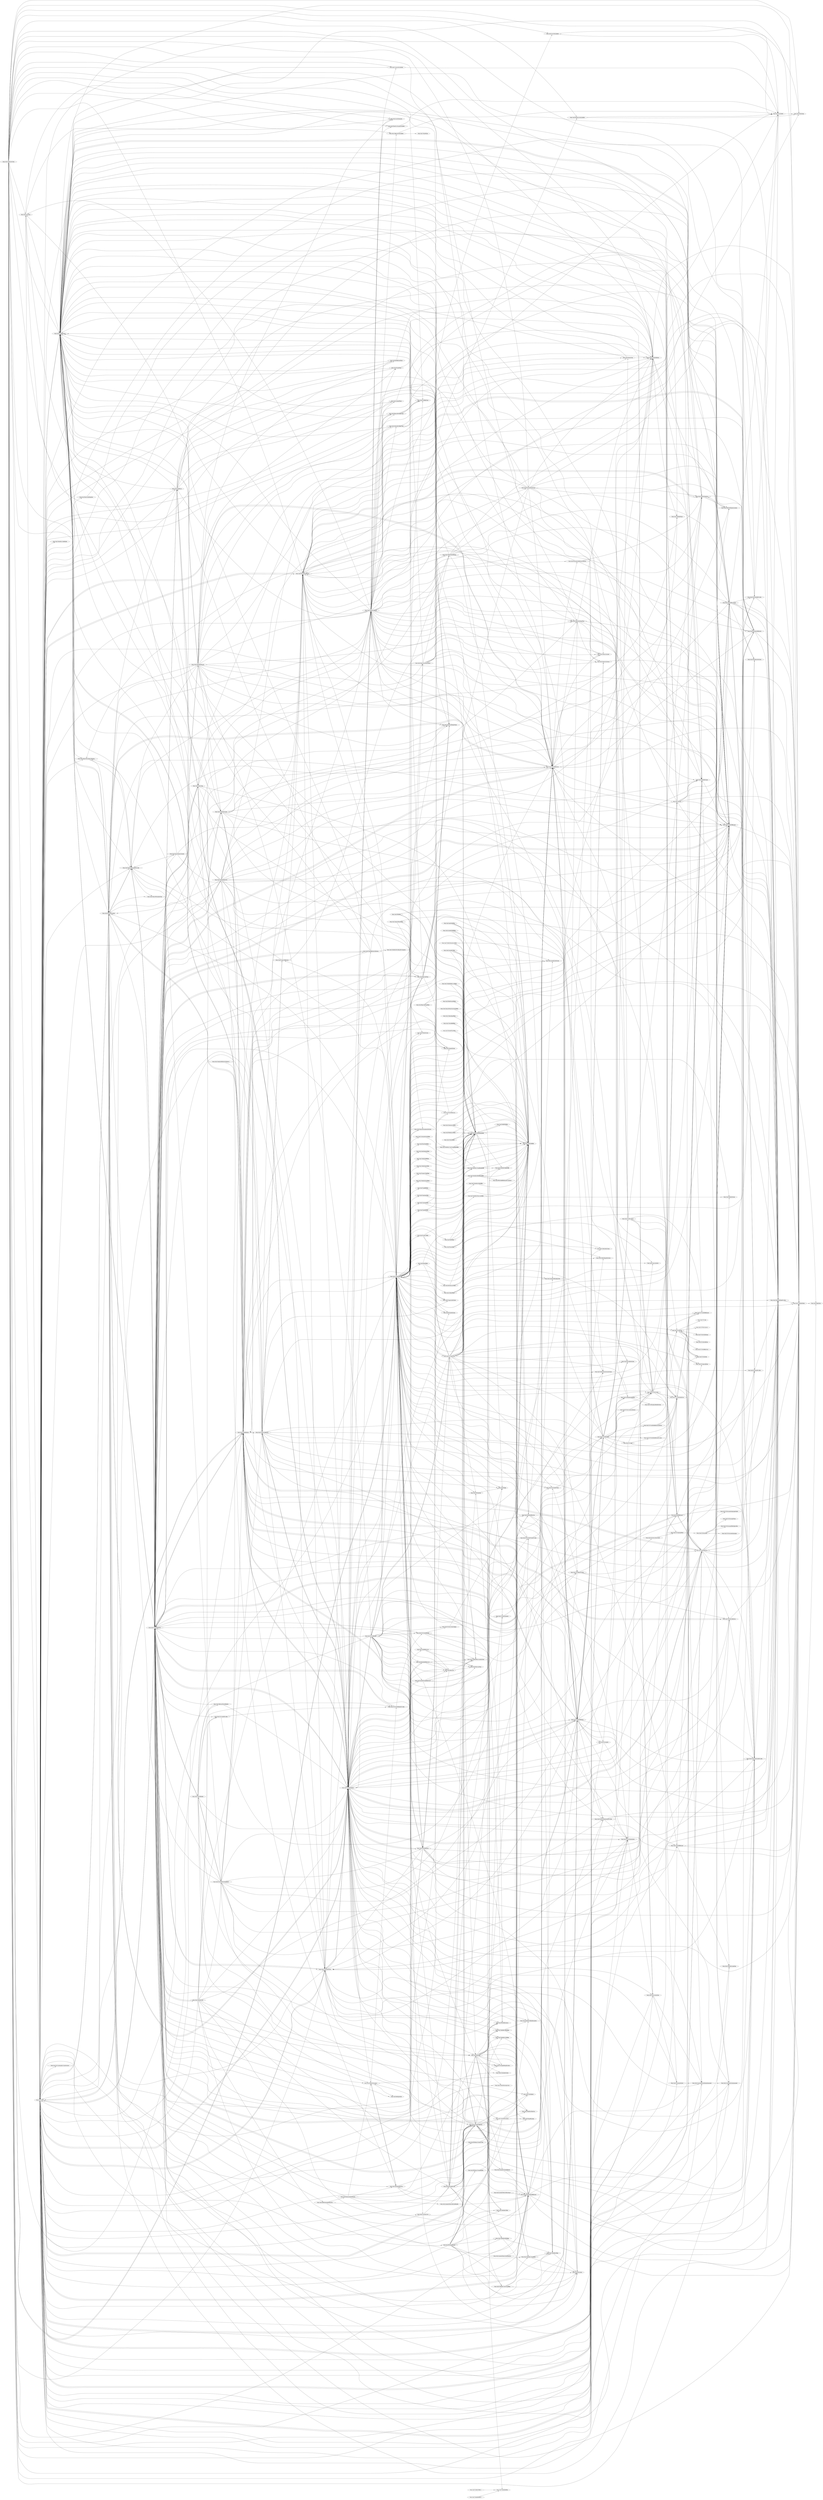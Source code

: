 digraph G {
    page="40,60"; 
    ratio=auto;
    rankdir=LR;
    fontsize=10;
   "Mono.Cecil.ArrayMarshalInfo" -> { rank=none; "Mono.Cecil.MarshalInfo"; "Mono.Cecil.NativeType" }
   "Mono.Cecil.ArrayType" -> { rank=none; "Mono.Cecil.ArrayDimension"; "Mono.Cecil.Mixin"; "Mono.Cecil.TypeReference"; "Mono.Cecil.TypeSpecification" }
   "Mono.Cecil.AssemblyDefinition" -> { rank=none; "Mono.Cecil.AssemblyNameDefinition"; "Mono.Cecil.AssemblyNameReference"; "Mono.Cecil.CustomAttribute"; "Mono.Cecil.ICustomAttributeProvider"; "Mono.Cecil.IMetadataTokenProvider"; "Mono.Cecil.ISecurityDeclarationProvider"; "Mono.Cecil.MetadataReader"; "Mono.Cecil.MetadataToken"; "Mono.Cecil.MethodDefinition"; "Mono.Cecil.Mixin"; "Mono.Cecil.ModuleDefinition"; "Mono.Cecil.ModuleKind"; "Mono.Cecil.ModuleParameters"; "Mono.Cecil.ReaderParameters"; "Mono.Cecil.SecurityDeclaration"; "Mono.Cecil.WriterParameters" }
   "Mono.Cecil.AssemblyLinkedResource" -> { rank=none; "Mono.Cecil.AssemblyNameReference"; "Mono.Cecil.ManifestResourceAttributes"; "Mono.Cecil.Resource"; "Mono.Cecil.ResourceType" }
   "Mono.Cecil.AssemblyNameDefinition" -> { rank=none; "Mono.Cecil.AssemblyNameReference"; "Mono.Cecil.MetadataToken" }
   "Mono.Cecil.AssemblyNameReference" -> { rank=none; "Mono.Cecil.AssemblyAttributes"; "Mono.Cecil.AssemblyHashAlgorithm"; "Mono.Cecil.IMetadataScope"; "Mono.Cecil.IMetadataTokenProvider"; "Mono.Cecil.MetadataScopeType"; "Mono.Cecil.MetadataToken"; "Mono.Cecil.Mixin" }
   "Mono.Cecil.AssemblyRefTable" -> { rank=none; "Mono.Cecil.AssemblyAttributes"; "Mono.Cecil.Metadata.TableHeapBuffer"; "Mono.Cecil.PE.ByteBuffer" }
   "Mono.Cecil.AssemblyResolutionException" -> { rank=none; "Mono.Cecil.AssemblyNameReference" }
   "Mono.Cecil.AssemblyResolveEventArgs" -> { rank=none; "Mono.Cecil.AssemblyNameReference" }
   "Mono.Cecil.AssemblyResolveEventHandler" -> { rank=none; "Mono.Cecil.AssemblyDefinition"; "Mono.Cecil.AssemblyNameReference" }
   "Mono.Cecil.AssemblyTable" -> { rank=none; "Mono.Cecil.AssemblyAttributes"; "Mono.Cecil.AssemblyHashAlgorithm"; "Mono.Cecil.Metadata.TableHeapBuffer"; "Mono.Cecil.PE.ByteBuffer" }
   "Mono.Cecil.BaseAssemblyResolver" -> { rank=none; "Mono.Cecil.AssemblyDefinition"; "Mono.Cecil.AssemblyNameReference"; "Mono.Cecil.AssemblyResolveEventHandler"; "Mono.Cecil.IAssemblyResolver"; "Mono.Cecil.ModuleDefinition"; "Mono.Cecil.ReaderParameters" }
   "Mono.Cecil.ByReferenceType" -> { rank=none; "Mono.Cecil.Mixin"; "Mono.Cecil.TypeReference"; "Mono.Cecil.TypeSpecification" }
   "Mono.Cecil.CallSite" -> { rank=none; "Mono.Cecil.IMetadataScope"; "Mono.Cecil.IMetadataTokenProvider"; "Mono.Cecil.IMethodSignature"; "Mono.Cecil.MemberReference"; "Mono.Cecil.MetadataToken"; "Mono.Cecil.MethodCallingConvention"; "Mono.Cecil.MethodReference"; "Mono.Cecil.MethodReturnType"; "Mono.Cecil.Mixin"; "Mono.Cecil.ModuleDefinition"; "Mono.Cecil.ParameterDefinition"; "Mono.Cecil.TypeReference" }
   "Mono.Cecil.Cil.CodeReader" -> { rank=none; "Mono.Cecil.CallSite"; "Mono.Cecil.Cil.CodeWriter"; "Mono.Cecil.Cil.ExceptionHandler"; "Mono.Cecil.Cil.ISymbolReader"; "Mono.Cecil.Cil.Instruction"; "Mono.Cecil.Cil.InstructionCollection"; "Mono.Cecil.Cil.InstructionMapper"; "Mono.Cecil.Cil.MethodBody"; "Mono.Cecil.Cil.MethodSymbols"; "Mono.Cecil.Cil.OpCode"; "Mono.Cecil.Cil.OpCodes"; "Mono.Cecil.Cil.OperandType"; "Mono.Cecil.IMetadataTokenProvider"; "Mono.Cecil.MemberReference"; "Mono.Cecil.Metadata.StringHeapBuffer"; "Mono.Cecil.MetadataBuilder"; "Mono.Cecil.MetadataReader"; "Mono.Cecil.MetadataToken"; "Mono.Cecil.MethodDefinition"; "Mono.Cecil.Mixin"; "Mono.Cecil.ModuleDefinition"; "Mono.Cecil.PE.ByteBuffer"; "Mono.Cecil.PE.Image"; "Mono.Cecil.PE.Section"; "Mono.Cecil.TypeReference" }
   "Mono.Cecil.Cil.CodeWriter" -> { rank=none; "Mono.Cecil.CallSite"; "Mono.Cecil.Cil.CodeReader"; "Mono.Cecil.Cil.ExceptionHandler"; "Mono.Cecil.Cil.ISymbolWriter"; "Mono.Cecil.Cil.Instruction"; "Mono.Cecil.Cil.MethodBody"; "Mono.Cecil.Cil.MethodSymbols"; "Mono.Cecil.Cil.OpCode"; "Mono.Cecil.Cil.OpCodes"; "Mono.Cecil.Cil.OperandType"; "Mono.Cecil.Cil.VariableDefinition"; "Mono.Cecil.Cil.VariableReference"; "Mono.Cecil.IMetadataTokenProvider"; "Mono.Cecil.IMethodSignature"; "Mono.Cecil.MemberReference"; "Mono.Cecil.Metadata.StringHeapBuffer"; "Mono.Cecil.MetadataBuilder"; "Mono.Cecil.MetadataReader"; "Mono.Cecil.MetadataToken"; "Mono.Cecil.MethodDefinition"; "Mono.Cecil.MethodReference"; "Mono.Cecil.Mixin"; "Mono.Cecil.ModuleDefinition"; "Mono.Cecil.PE.ByteBuffer"; "Mono.Cecil.PE.TextMap"; "Mono.Cecil.ParameterDefinition"; "Mono.Cecil.ParameterReference"; "Mono.Cecil.TypeReference" }
   "Mono.Cecil.Cil.Document" -> { rank=none; "Mono.Cecil.Cil.DocumentHashAlgorithm"; "Mono.Cecil.Cil.DocumentLanguage"; "Mono.Cecil.Cil.DocumentLanguageVendor"; "Mono.Cecil.Cil.DocumentType" }
   "Mono.Cecil.Cil.ExceptionHandler" -> { rank=none; "Mono.Cecil.Cil.ExceptionHandlerType"; "Mono.Cecil.Cil.Instruction"; "Mono.Cecil.TypeReference" }
   "Mono.Cecil.Cil.ILProcessor" -> { rank=none; "Mono.Cecil.CallSite"; "Mono.Cecil.Cil.Instruction"; "Mono.Cecil.Cil.MethodBody"; "Mono.Cecil.Cil.OpCode"; "Mono.Cecil.Cil.VariableDefinition"; "Mono.Cecil.FieldReference"; "Mono.Cecil.MethodReference"; "Mono.Cecil.ParameterDefinition"; "Mono.Cecil.TypeReference" }
   "Mono.Cecil.Cil.ISymbolReader" -> { rank=none; "Mono.Cecil.Cil.ImageDebugDirectory"; "Mono.Cecil.Cil.InstructionMapper"; "Mono.Cecil.Cil.MethodBody"; "Mono.Cecil.Cil.MethodSymbols" }
   "Mono.Cecil.Cil.ISymbolReaderProvider" -> { rank=none; "Mono.Cecil.Cil.ISymbolReader"; "Mono.Cecil.ModuleDefinition" }
   "Mono.Cecil.Cil.ISymbolWriter" -> { rank=none; "Mono.Cecil.Cil.MethodBody"; "Mono.Cecil.Cil.MethodSymbols" }
   "Mono.Cecil.Cil.ISymbolWriterProvider" -> { rank=none; "Mono.Cecil.Cil.ISymbolWriter"; "Mono.Cecil.ModuleDefinition" }
   "Mono.Cecil.Cil.IVariableDefinitionProvider" -> { rank=none; "Mono.Cecil.Cil.VariableDefinition" }
   "Mono.Cecil.Cil.Instruction" -> { rank=none; "Mono.Cecil.CallSite"; "Mono.Cecil.Cil.OpCode"; "Mono.Cecil.Cil.SequencePoint"; "Mono.Cecil.Cil.VariableDefinition"; "Mono.Cecil.FieldReference"; "Mono.Cecil.MethodReference"; "Mono.Cecil.ParameterDefinition"; "Mono.Cecil.TypeReference" }
   "Mono.Cecil.Cil.InstructionCollection" -> { rank=none; "Mono.Cecil.Cil.Instruction" }
   "Mono.Cecil.Cil.InstructionMapper" -> { rank=none; "Mono.Cecil.Cil.Instruction" }
   "Mono.Cecil.Cil.InstructionSymbol" -> { rank=none; "Mono.Cecil.Cil.SequencePoint" }
   "Mono.Cecil.Cil.MethodBody" -> { rank=none; "Mono.Cecil.Cil.ExceptionHandler"; "Mono.Cecil.Cil.ILProcessor"; "Mono.Cecil.Cil.IVariableDefinitionProvider"; "Mono.Cecil.Cil.Instruction"; "Mono.Cecil.Cil.InstructionCollection"; "Mono.Cecil.Cil.Scope"; "Mono.Cecil.Cil.VariableDefinition"; "Mono.Cecil.Cil.VariableDefinitionCollection"; "Mono.Cecil.MetadataToken"; "Mono.Cecil.MethodDefinition"; "Mono.Cecil.MethodReference"; "Mono.Cecil.Mixin"; "Mono.Cecil.ParameterDefinition"; "Mono.Cecil.PointerType"; "Mono.Cecil.TypeReference" }
   "Mono.Cecil.Cil.MethodSymbols" -> { rank=none; "Mono.Cecil.Cil.InstructionSymbol"; "Mono.Cecil.Cil.VariableDefinition"; "Mono.Cecil.MetadataToken"; "Mono.Cecil.Mixin" }
   "Mono.Cecil.Cil.OpCode" -> { rank=none; "Mono.Cecil.Cil.Code"; "Mono.Cecil.Cil.FlowControl"; "Mono.Cecil.Cil.OpCodeNames"; "Mono.Cecil.Cil.OpCodeType"; "Mono.Cecil.Cil.OpCodes"; "Mono.Cecil.Cil.OperandType"; "Mono.Cecil.Cil.StackBehaviour" }
   "Mono.Cecil.Cil.OpCodes" -> { rank=none; "Mono.Cecil.Cil.OpCode" }
   "Mono.Cecil.Cil.Scope" -> { rank=none; "Mono.Cecil.Cil.IVariableDefinitionProvider"; "Mono.Cecil.Cil.Instruction"; "Mono.Cecil.Cil.VariableDefinition"; "Mono.Cecil.Mixin" }
   "Mono.Cecil.Cil.SequencePoint" -> { rank=none; "Mono.Cecil.Cil.Document" }
   "Mono.Cecil.Cil.SymbolProvider" -> { rank=none; "Mono.Cecil.Cil.ISymbolReaderProvider"; "Mono.Cecil.Cil.ISymbolWriterProvider" }
   "Mono.Cecil.Cil.VariableDefinition" -> { rank=none; "Mono.Cecil.Cil.VariableReference"; "Mono.Cecil.TypeReference" }
   "Mono.Cecil.Cil.VariableDefinitionCollection" -> { rank=none; "Mono.Cecil.Cil.VariableDefinition"; "Mono.Cecil.Cil.VariableReference" }
   "Mono.Cecil.Cil.VariableReference" -> { rank=none; "Mono.Cecil.Cil.VariableDefinition"; "Mono.Cecil.TypeReference" }
   "Mono.Cecil.ClassLayoutTable" -> { rank=none; "Mono.Cecil.Metadata.TableHeapBuffer"; "Mono.Cecil.PE.ByteBuffer" }
   "Mono.Cecil.ConstantTable" -> { rank=none; "Mono.Cecil.Metadata.ElementType"; "Mono.Cecil.Metadata.TableHeapBuffer"; "Mono.Cecil.PE.ByteBuffer" }
   "Mono.Cecil.CryptoService" -> { rank=none; "Mono.Cecil.Mixin"; "Mono.Cecil.PE.DataDirectory"; "Mono.Cecil.PE.ImageWriter"; "Mono.Cecil.PE.Section" }
   "Mono.Cecil.CustomAttribute" -> { rank=none; "Mono.Cecil.CustomAttributeArgument"; "Mono.Cecil.CustomAttributeNamedArgument"; "Mono.Cecil.ICustomAttribute"; "Mono.Cecil.MemberReference"; "Mono.Cecil.MetadataReader"; "Mono.Cecil.MethodReference"; "Mono.Cecil.Mixin"; "Mono.Cecil.ModuleDefinition"; "Mono.Cecil.TypeReference" }
   "Mono.Cecil.CustomAttributeArgument" -> { rank=none; "Mono.Cecil.Mixin"; "Mono.Cecil.TypeReference" }
   "Mono.Cecil.CustomAttributeNamedArgument" -> { rank=none; "Mono.Cecil.CustomAttributeArgument"; "Mono.Cecil.Mixin" }
   "Mono.Cecil.CustomAttributeTable" -> { rank=none; "Mono.Cecil.Metadata.TableHeapBuffer" }
   "Mono.Cecil.CustomMarshalInfo" -> { rank=none; "Mono.Cecil.MarshalInfo"; "Mono.Cecil.TypeReference" }
   "Mono.Cecil.DeclSecurityTable" -> { rank=none; "Mono.Cecil.Metadata.TableHeapBuffer"; "Mono.Cecil.PE.ByteBuffer"; "Mono.Cecil.SecurityAction" }
   "Mono.Cecil.DefaultAssemblyResolver" -> { rank=none; "Mono.Cecil.AssemblyDefinition"; "Mono.Cecil.AssemblyNameReference"; "Mono.Cecil.BaseAssemblyResolver" }
   "Mono.Cecil.DeferredModuleReader" -> { rank=none; "Mono.Cecil.MetadataReader"; "Mono.Cecil.ModuleDefinition"; "Mono.Cecil.ModuleReader" }
   "Mono.Cecil.EmbeddedResource" -> { rank=none; "Mono.Cecil.ManifestResourceAttributes"; "Mono.Cecil.MetadataReader"; "Mono.Cecil.Resource"; "Mono.Cecil.ResourceType" }
   "Mono.Cecil.EventDefinition" -> { rank=none; "Mono.Cecil.CustomAttribute"; "Mono.Cecil.EventAttributes"; "Mono.Cecil.EventReference"; "Mono.Cecil.ICustomAttributeProvider"; "Mono.Cecil.IMemberDefinition"; "Mono.Cecil.IMetadataTokenProvider"; "Mono.Cecil.MemberReference"; "Mono.Cecil.MetadataReader"; "Mono.Cecil.MetadataToken"; "Mono.Cecil.MethodDefinition"; "Mono.Cecil.Mixin"; "Mono.Cecil.ModuleDefinition"; "Mono.Cecil.TypeDefinition"; "Mono.Cecil.TypeReference" }
   "Mono.Cecil.EventMapTable" -> { rank=none; "Mono.Cecil.Metadata.TableHeapBuffer" }
   "Mono.Cecil.EventReference" -> { rank=none; "Mono.Cecil.EventDefinition"; "Mono.Cecil.MemberReference"; "Mono.Cecil.TypeReference" }
   "Mono.Cecil.EventTable" -> { rank=none; "Mono.Cecil.EventAttributes"; "Mono.Cecil.Metadata.TableHeapBuffer"; "Mono.Cecil.PE.ByteBuffer" }
   "Mono.Cecil.ExportedType" -> { rank=none; "Mono.Cecil.IMetadataScope"; "Mono.Cecil.IMetadataTokenProvider"; "Mono.Cecil.MemberReference"; "Mono.Cecil.MetadataToken"; "Mono.Cecil.Mixin"; "Mono.Cecil.ModuleDefinition"; "Mono.Cecil.TypeAttributes"; "Mono.Cecil.TypeDefinition"; "Mono.Cecil.TypeReference" }
   "Mono.Cecil.ExportedTypeTable" -> { rank=none; "Mono.Cecil.Metadata.TableHeapBuffer"; "Mono.Cecil.PE.ByteBuffer"; "Mono.Cecil.TypeAttributes" }
   "Mono.Cecil.FieldDefinition" -> { rank=none; "Mono.Cecil.CustomAttribute"; "Mono.Cecil.FieldAttributes"; "Mono.Cecil.FieldReference"; "Mono.Cecil.IConstantProvider"; "Mono.Cecil.ICustomAttributeProvider"; "Mono.Cecil.IMarshalInfoProvider"; "Mono.Cecil.IMemberDefinition"; "Mono.Cecil.IMetadataTokenProvider"; "Mono.Cecil.MarshalInfo"; "Mono.Cecil.MemberReference"; "Mono.Cecil.MetadataReader"; "Mono.Cecil.Mixin"; "Mono.Cecil.ModuleDefinition"; "Mono.Cecil.TypeDefinition"; "Mono.Cecil.TypeReference" }
   "Mono.Cecil.FieldLayoutTable" -> { rank=none; "Mono.Cecil.Metadata.TableHeapBuffer"; "Mono.Cecil.PE.ByteBuffer" }
   "Mono.Cecil.FieldMarshalTable" -> { rank=none; "Mono.Cecil.Metadata.TableHeapBuffer" }
   "Mono.Cecil.FieldRVATable" -> { rank=none; "Mono.Cecil.Metadata.TableHeapBuffer"; "Mono.Cecil.PE.ByteBuffer" }
   "Mono.Cecil.FieldReference" -> { rank=none; "Mono.Cecil.FieldDefinition"; "Mono.Cecil.MemberReference"; "Mono.Cecil.MetadataToken"; "Mono.Cecil.ModuleDefinition"; "Mono.Cecil.TypeReference" }
   "Mono.Cecil.FieldTable" -> { rank=none; "Mono.Cecil.FieldAttributes"; "Mono.Cecil.Metadata.TableHeapBuffer"; "Mono.Cecil.PE.ByteBuffer" }
   "Mono.Cecil.FileTable" -> { rank=none; "Mono.Cecil.FileAttributes"; "Mono.Cecil.Metadata.TableHeapBuffer"; "Mono.Cecil.PE.ByteBuffer" }
   "Mono.Cecil.FixedArrayMarshalInfo" -> { rank=none; "Mono.Cecil.MarshalInfo"; "Mono.Cecil.NativeType" }
   "Mono.Cecil.FixedSysStringMarshalInfo" -> { rank=none; "Mono.Cecil.MarshalInfo" }
   "Mono.Cecil.FunctionPointerType" -> { rank=none; "Mono.Cecil.IMetadataScope"; "Mono.Cecil.IMetadataTokenProvider"; "Mono.Cecil.IMethodSignature"; "Mono.Cecil.MemberReference"; "Mono.Cecil.MethodCallingConvention"; "Mono.Cecil.MethodReference"; "Mono.Cecil.MethodReturnType"; "Mono.Cecil.Mixin"; "Mono.Cecil.ModuleDefinition"; "Mono.Cecil.ParameterDefinition"; "Mono.Cecil.TypeDefinition"; "Mono.Cecil.TypeReference"; "Mono.Cecil.TypeSpecification" }
   "Mono.Cecil.GenericInstanceMethod" -> { rank=none; "Mono.Cecil.IGenericContext"; "Mono.Cecil.IGenericInstance"; "Mono.Cecil.IMetadataTokenProvider"; "Mono.Cecil.MemberReference"; "Mono.Cecil.MethodReference"; "Mono.Cecil.MethodSpecification"; "Mono.Cecil.Mixin"; "Mono.Cecil.TypeReference" }
   "Mono.Cecil.GenericInstanceType" -> { rank=none; "Mono.Cecil.IGenericContext"; "Mono.Cecil.IGenericInstance"; "Mono.Cecil.IMetadataTokenProvider"; "Mono.Cecil.MemberReference"; "Mono.Cecil.Mixin"; "Mono.Cecil.TypeReference"; "Mono.Cecil.TypeSpecification" }
   "Mono.Cecil.GenericParamConstraintTable" -> { rank=none; "Mono.Cecil.Metadata.TableHeapBuffer" }
   "Mono.Cecil.GenericParamTable" -> { rank=none; "Mono.Cecil.GenericParameterAttributes"; "Mono.Cecil.Metadata.TableHeapBuffer"; "Mono.Cecil.PE.ByteBuffer" }
   "Mono.Cecil.GenericParameter" -> { rank=none; "Mono.Cecil.CustomAttribute"; "Mono.Cecil.GenericParameterAttributes"; "Mono.Cecil.GenericParameterType"; "Mono.Cecil.ICustomAttributeProvider"; "Mono.Cecil.IGenericParameterProvider"; "Mono.Cecil.IMetadataScope"; "Mono.Cecil.IMetadataTokenProvider"; "Mono.Cecil.MemberReference"; "Mono.Cecil.MetadataReader"; "Mono.Cecil.MetadataType"; "Mono.Cecil.MethodReference"; "Mono.Cecil.Mixin"; "Mono.Cecil.ModuleDefinition"; "Mono.Cecil.TypeDefinition"; "Mono.Cecil.TypeReference" }
   "Mono.Cecil.GenericParameterCollection" -> { rank=none; "Mono.Cecil.GenericParameter"; "Mono.Cecil.IGenericParameterProvider" }
   "Mono.Cecil.IAssemblyResolver" -> { rank=none; "Mono.Cecil.AssemblyDefinition"; "Mono.Cecil.AssemblyNameReference"; "Mono.Cecil.ReaderParameters" }
   "Mono.Cecil.IConstantProvider" -> { rank=none; "Mono.Cecil.IMetadataTokenProvider" }
   "Mono.Cecil.ICustomAttribute" -> { rank=none; "Mono.Cecil.CustomAttributeNamedArgument"; "Mono.Cecil.TypeReference" }
   "Mono.Cecil.ICustomAttributeProvider" -> { rank=none; "Mono.Cecil.CustomAttribute"; "Mono.Cecil.IMetadataTokenProvider" }
   "Mono.Cecil.IGenericInstance" -> { rank=none; "Mono.Cecil.IMetadataTokenProvider"; "Mono.Cecil.TypeReference" }
   "Mono.Cecil.IGenericParameterProvider" -> { rank=none; "Mono.Cecil.GenericParameter"; "Mono.Cecil.GenericParameterType"; "Mono.Cecil.IMetadataTokenProvider"; "Mono.Cecil.ModuleDefinition" }
   "Mono.Cecil.IMarshalInfoProvider" -> { rank=none; "Mono.Cecil.IMetadataTokenProvider"; "Mono.Cecil.MarshalInfo" }
   "Mono.Cecil.IMemberDefinition" -> { rank=none; "Mono.Cecil.ICustomAttributeProvider"; "Mono.Cecil.IMetadataTokenProvider"; "Mono.Cecil.TypeDefinition" }
   "Mono.Cecil.IMetadataResolver" -> { rank=none; "Mono.Cecil.FieldDefinition"; "Mono.Cecil.FieldReference"; "Mono.Cecil.MethodDefinition"; "Mono.Cecil.MethodReference"; "Mono.Cecil.TypeDefinition"; "Mono.Cecil.TypeReference" }
   "Mono.Cecil.IMetadataScope" -> { rank=none; "Mono.Cecil.IMetadataTokenProvider"; "Mono.Cecil.MetadataScopeType" }
   "Mono.Cecil.IMetadataTokenProvider" -> { rank=none; "Mono.Cecil.MetadataToken" }
   "Mono.Cecil.IMethodSignature" -> { rank=none; "Mono.Cecil.IMetadataTokenProvider"; "Mono.Cecil.MethodCallingConvention"; "Mono.Cecil.MethodReturnType"; "Mono.Cecil.ParameterDefinition"; "Mono.Cecil.TypeReference" }
   "Mono.Cecil.IModifierType" -> { rank=none; "Mono.Cecil.TypeReference" }
   "Mono.Cecil.ISecurityDeclarationProvider" -> { rank=none; "Mono.Cecil.IMetadataTokenProvider"; "Mono.Cecil.SecurityDeclaration" }
   "Mono.Cecil.ImmediateModuleReader" -> { rank=none; "Mono.Cecil.AssemblyDefinition"; "Mono.Cecil.EventDefinition"; "Mono.Cecil.FieldDefinition"; "Mono.Cecil.GenericParameter"; "Mono.Cecil.ICustomAttributeProvider"; "Mono.Cecil.IGenericParameterProvider"; "Mono.Cecil.ISecurityDeclarationProvider"; "Mono.Cecil.MetadataReader"; "Mono.Cecil.MethodDefinition"; "Mono.Cecil.MethodReference"; "Mono.Cecil.MethodReturnType"; "Mono.Cecil.ModuleDefinition"; "Mono.Cecil.ModuleReader"; "Mono.Cecil.ParameterDefinition"; "Mono.Cecil.PropertyDefinition"; "Mono.Cecil.TypeDefinition" }
   "Mono.Cecil.ImplMapTable" -> { rank=none; "Mono.Cecil.Metadata.TableHeapBuffer"; "Mono.Cecil.PE.ByteBuffer"; "Mono.Cecil.PInvokeAttributes" }
   "Mono.Cecil.ImportGenericContext" -> { rank=none; "Mono.Cecil.GenericParameter"; "Mono.Cecil.IGenericParameterProvider"; "Mono.Cecil.MemberReference"; "Mono.Cecil.MethodReference"; "Mono.Cecil.TypeReference" }
   "Mono.Cecil.InterfaceImplTable" -> { rank=none; "Mono.Cecil.Metadata.TableHeapBuffer" }
   "Mono.Cecil.LinkedResource" -> { rank=none; "Mono.Cecil.ManifestResourceAttributes"; "Mono.Cecil.Resource"; "Mono.Cecil.ResourceType" }
   "Mono.Cecil.ManifestResourceTable" -> { rank=none; "Mono.Cecil.ManifestResourceAttributes"; "Mono.Cecil.Metadata.TableHeapBuffer"; "Mono.Cecil.PE.ByteBuffer" }
   "Mono.Cecil.MarshalInfo" -> { rank=none; "Mono.Cecil.NativeType" }
   "Mono.Cecil.MemberDefinitionCollection`1" -> { rank=none; "Mono.Cecil.TypeDefinition" }
   "Mono.Cecil.MemberRefTable" -> { rank=none; "Mono.Cecil.Metadata.TableHeapBuffer" }
   "Mono.Cecil.MemberReference" -> { rank=none; "Mono.Cecil.IMetadataTokenProvider"; "Mono.Cecil.MetadataToken"; "Mono.Cecil.ModuleDefinition"; "Mono.Cecil.TypeReference" }
   "Mono.Cecil.Metadata.BlobHeap" -> { rank=none; "Mono.Cecil.Metadata.Heap"; "Mono.Cecil.Mixin"; "Mono.Cecil.PE.Section" }
   "Mono.Cecil.Metadata.BlobHeapBuffer" -> { rank=none; "Mono.Cecil.Metadata.HeapBuffer"; "Mono.Cecil.PE.ByteBuffer"; "Mono.Cecil.PE.ByteBufferEqualityComparer" }
   "Mono.Cecil.Metadata.DataBuffer" -> { rank=none; "Mono.Cecil.PE.ByteBuffer" }
   "Mono.Cecil.Metadata.GuidHeap" -> { rank=none; "Mono.Cecil.Metadata.Heap" }
   "Mono.Cecil.Metadata.Heap" -> { rank=none; "Mono.Cecil.PE.Section" }
   "Mono.Cecil.Metadata.HeapBuffer" -> { rank=none; "Mono.Cecil.PE.ByteBuffer" }
   "Mono.Cecil.Metadata.ResourceBuffer" -> { rank=none; "Mono.Cecil.PE.ByteBuffer" }
   "Mono.Cecil.Metadata.StringHeap" -> { rank=none; "Mono.Cecil.Metadata.Heap"; "Mono.Cecil.PE.Section" }
   "Mono.Cecil.Metadata.StringHeapBuffer" -> { rank=none; "Mono.Cecil.Metadata.HeapBuffer"; "Mono.Cecil.PE.ByteBuffer" }
   "Mono.Cecil.Metadata.TableHeap" -> { rank=none; "Mono.Cecil.Metadata.Heap"; "Mono.Cecil.Metadata.TableInformation" }
   "Mono.Cecil.Metadata.TableHeapBuffer" -> { rank=none; "Mono.Cecil.FieldRVATable"; "Mono.Cecil.Metadata.HeapBuffer"; "Mono.Cecil.Metadata.Table"; "Mono.Cecil.MetadataBuilder"; "Mono.Cecil.MetadataTable"; "Mono.Cecil.Mixin"; "Mono.Cecil.ModuleDefinition"; "Mono.Cecil.PE.ByteBuffer" }
   "Mono.Cecil.Metadata.UserStringHeap" -> { rank=none; "Mono.Cecil.Metadata.Heap"; "Mono.Cecil.Metadata.StringHeap"; "Mono.Cecil.Mixin"; "Mono.Cecil.PE.Section" }
   "Mono.Cecil.Metadata.UserStringHeapBuffer" -> { rank=none; "Mono.Cecil.Metadata.StringHeapBuffer"; "Mono.Cecil.PE.ByteBuffer" }
   "Mono.Cecil.MetadataBuilder" -> { rank=none; "Mono.Cecil.AssemblyAttributes"; "Mono.Cecil.AssemblyDefinition"; "Mono.Cecil.AssemblyHashAlgorithm"; "Mono.Cecil.AssemblyLinkedResource"; "Mono.Cecil.AssemblyNameReference"; "Mono.Cecil.Cil.CodeWriter"; "Mono.Cecil.Cil.ISymbolWriter"; "Mono.Cecil.Cil.ISymbolWriterProvider"; "Mono.Cecil.Cil.VariableDefinition"; "Mono.Cecil.Cil.VariableReference"; "Mono.Cecil.ConstantTable"; "Mono.Cecil.CryptoService"; "Mono.Cecil.CustomAttribute"; "Mono.Cecil.CustomAttributeTable"; "Mono.Cecil.DeclSecurityTable"; "Mono.Cecil.EmbeddedResource"; "Mono.Cecil.EventAttributes"; "Mono.Cecil.EventDefinition"; "Mono.Cecil.EventMapTable"; "Mono.Cecil.EventReference"; "Mono.Cecil.EventTable"; "Mono.Cecil.ExportedType"; "Mono.Cecil.FieldAttributes"; "Mono.Cecil.FieldDefinition"; "Mono.Cecil.FieldReference"; "Mono.Cecil.FieldTable"; "Mono.Cecil.FileAttributes"; "Mono.Cecil.GenericInstanceMethod"; "Mono.Cecil.GenericParameter"; "Mono.Cecil.GenericParameterAttributes"; "Mono.Cecil.IConstantProvider"; "Mono.Cecil.ICustomAttributeProvider"; "Mono.Cecil.IGenericParameterProvider"; "Mono.Cecil.IMarshalInfoProvider"; "Mono.Cecil.IMetadataScope"; "Mono.Cecil.IMetadataTokenProvider"; "Mono.Cecil.ISecurityDeclarationProvider"; "Mono.Cecil.InterfaceImplTable"; "Mono.Cecil.LinkedResource"; "Mono.Cecil.ManifestResourceAttributes"; "Mono.Cecil.MemberRefTable"; "Mono.Cecil.MemberReference"; "Mono.Cecil.Metadata.BlobHeapBuffer"; "Mono.Cecil.Metadata.DataBuffer"; "Mono.Cecil.Metadata.ElementType"; "Mono.Cecil.Metadata.ResourceBuffer"; "Mono.Cecil.Metadata.StringHeapBuffer"; "Mono.Cecil.Metadata.TableHeapBuffer"; "Mono.Cecil.Metadata.UserStringHeapBuffer"; "Mono.Cecil.MetadataToken"; "Mono.Cecil.MethodAttributes"; "Mono.Cecil.MethodDefinition"; "Mono.Cecil.MethodImplAttributes"; "Mono.Cecil.MethodReference"; "Mono.Cecil.MethodReturnType"; "Mono.Cecil.MethodSemanticsAttributes"; "Mono.Cecil.MethodSpecTable"; "Mono.Cecil.MethodSpecification"; "Mono.Cecil.MethodTable"; "Mono.Cecil.Mixin"; "Mono.Cecil.ModuleDefinition"; "Mono.Cecil.ModuleReference"; "Mono.Cecil.PE.ByteBuffer"; "Mono.Cecil.PE.TextMap"; "Mono.Cecil.PInvokeAttributes"; "Mono.Cecil.PInvokeInfo"; "Mono.Cecil.ParamTable"; "Mono.Cecil.ParameterAttributes"; "Mono.Cecil.ParameterDefinition"; "Mono.Cecil.ParameterReference"; "Mono.Cecil.PropertyAttributes"; "Mono.Cecil.PropertyDefinition"; "Mono.Cecil.PropertyMapTable"; "Mono.Cecil.PropertyReference"; "Mono.Cecil.PropertyTable"; "Mono.Cecil.Range"; "Mono.Cecil.Resource"; "Mono.Cecil.ResourceType"; "Mono.Cecil.SecurityAction"; "Mono.Cecil.SecurityDeclaration"; "Mono.Cecil.SignatureWriter"; "Mono.Cecil.StandAloneSigTable"; "Mono.Cecil.TokenType"; "Mono.Cecil.TypeAttributes"; "Mono.Cecil.TypeDefTable"; "Mono.Cecil.TypeDefinition"; "Mono.Cecil.TypeRefTable"; "Mono.Cecil.TypeReference"; "Mono.Cecil.TypeSpecTable"; "Mono.Cecil.TypeSpecification"; "Mono.Cecil.WriterParameters" }
   "Mono.Cecil.MetadataImporter" -> { rank=none; "Mono.Cecil.ArrayDimension"; "Mono.Cecil.ArrayType"; "Mono.Cecil.AssemblyDefinition"; "Mono.Cecil.AssemblyNameReference"; "Mono.Cecil.ByReferenceType"; "Mono.Cecil.GenericInstanceMethod"; "Mono.Cecil.GenericInstanceType"; "Mono.Cecil.GenericParameter"; "Mono.Cecil.IGenericParameterProvider"; "Mono.Cecil.IMetadataScope"; "Mono.Cecil.MemberReference"; "Mono.Cecil.Metadata.ElementType"; "Mono.Cecil.MetadataSystem"; "Mono.Cecil.MethodReference"; "Mono.Cecil.MethodSpecification"; "Mono.Cecil.Mixin"; "Mono.Cecil.ModuleDefinition"; "Mono.Cecil.OptionalModifierType"; "Mono.Cecil.PinnedType"; "Mono.Cecil.PointerType"; "Mono.Cecil.RequiredModifierType"; "Mono.Cecil.SentinelType"; "Mono.Cecil.TypeReference"; "Mono.Cecil.TypeSpecification" }
   "Mono.Cecil.MetadataReader" -> { rank=none; "Mono.Cecil.AssemblyLinkedResource"; "Mono.Cecil.AssemblyNameDefinition"; "Mono.Cecil.AssemblyNameReference"; "Mono.Cecil.Cil.CodeReader"; "Mono.Cecil.CustomAttribute"; "Mono.Cecil.CustomAttributeArgument"; "Mono.Cecil.CustomAttributeNamedArgument"; "Mono.Cecil.EmbeddedResource"; "Mono.Cecil.EventDefinition"; "Mono.Cecil.ExportedType"; "Mono.Cecil.FieldDefinition"; "Mono.Cecil.FieldReference"; "Mono.Cecil.FileAttributes"; "Mono.Cecil.GenericInstanceMethod"; "Mono.Cecil.GenericParameter"; "Mono.Cecil.GenericParameterCollection"; "Mono.Cecil.IGenericContext"; "Mono.Cecil.IMemberDefinition"; "Mono.Cecil.IMetadataScope"; "Mono.Cecil.IMetadataTokenProvider"; "Mono.Cecil.IModifierType"; "Mono.Cecil.LinkedResource"; "Mono.Cecil.ManifestResourceAttributes"; "Mono.Cecil.MemberReference"; "Mono.Cecil.Metadata.BlobHeap"; "Mono.Cecil.Metadata.ElementType"; "Mono.Cecil.Metadata.GuidHeap"; "Mono.Cecil.Metadata.Heap"; "Mono.Cecil.Metadata.StringHeap"; "Mono.Cecil.Metadata.TableHeap"; "Mono.Cecil.Metadata.TableInformation"; "Mono.Cecil.MetadataSystem"; "Mono.Cecil.MetadataToken"; "Mono.Cecil.MethodDefinition"; "Mono.Cecil.MethodReference"; "Mono.Cecil.MethodReturnType"; "Mono.Cecil.MethodSemanticsAttributes"; "Mono.Cecil.Mixin"; "Mono.Cecil.ModuleDefinition"; "Mono.Cecil.ModuleReference"; "Mono.Cecil.PE.ByteBuffer"; "Mono.Cecil.PE.DataDirectory"; "Mono.Cecil.PE.Image"; "Mono.Cecil.PE.Section"; "Mono.Cecil.PInvokeAttributes"; "Mono.Cecil.PInvokeInfo"; "Mono.Cecil.ParameterDefinition"; "Mono.Cecil.ParameterReference"; "Mono.Cecil.PropertyDefinition"; "Mono.Cecil.Range"; "Mono.Cecil.ReaderParameters"; "Mono.Cecil.Resource"; "Mono.Cecil.SecurityAttribute"; "Mono.Cecil.SecurityDeclaration"; "Mono.Cecil.SignatureReader"; "Mono.Cecil.TokenType"; "Mono.Cecil.TypeDefinition"; "Mono.Cecil.TypeDefinitionCollection"; "Mono.Cecil.TypeReference"; "Mono.Cecil.TypeSystem" }
   "Mono.Cecil.MetadataResolver" -> { rank=none; "Mono.Cecil.ArrayType"; "Mono.Cecil.ExportedType"; "Mono.Cecil.FieldDefinition"; "Mono.Cecil.FieldReference"; "Mono.Cecil.GenericInstanceType"; "Mono.Cecil.GenericParameter"; "Mono.Cecil.IAssemblyResolver"; "Mono.Cecil.IMetadataResolver"; "Mono.Cecil.IModifierType"; "Mono.Cecil.MemberReference"; "Mono.Cecil.MethodDefinition"; "Mono.Cecil.MethodReference"; "Mono.Cecil.Mixin"; "Mono.Cecil.ModuleDefinition"; "Mono.Cecil.ParameterDefinition"; "Mono.Cecil.ParameterReference"; "Mono.Cecil.TypeDefinition"; "Mono.Cecil.TypeReference"; "Mono.Cecil.TypeSpecification" }
   "Mono.Cecil.MetadataSystem" -> { rank=none; "Mono.Cecil.IMetadataScope"; "Mono.Cecil.IMetadataTokenProvider"; "Mono.Cecil.MemberReference"; "Mono.Cecil.Metadata.ElementType"; "Mono.Cecil.MetadataToken"; "Mono.Cecil.MethodSemanticsAttributes"; "Mono.Cecil.Mixin"; "Mono.Cecil.PInvokeAttributes"; "Mono.Cecil.Range"; "Mono.Cecil.TypeDefinition"; "Mono.Cecil.TypeReference" }
   "Mono.Cecil.MetadataTable`1" -> { rank=none; "Mono.Cecil.MetadataTable" }
   "Mono.Cecil.MetadataToken" -> { rank=none; "Mono.Cecil.TokenType" }
   "Mono.Cecil.MethodDefinition" -> { rank=none; "Mono.Cecil.Cil.MethodBody"; "Mono.Cecil.CustomAttribute"; "Mono.Cecil.GenericParameter"; "Mono.Cecil.ICustomAttributeProvider"; "Mono.Cecil.IMemberDefinition"; "Mono.Cecil.IMetadataTokenProvider"; "Mono.Cecil.ISecurityDeclarationProvider"; "Mono.Cecil.MemberReference"; "Mono.Cecil.MetadataReader"; "Mono.Cecil.MetadataToken"; "Mono.Cecil.MethodAttributes"; "Mono.Cecil.MethodImplAttributes"; "Mono.Cecil.MethodReference"; "Mono.Cecil.MethodSemanticsAttributes"; "Mono.Cecil.Mixin"; "Mono.Cecil.ModuleDefinition"; "Mono.Cecil.PInvokeInfo"; "Mono.Cecil.SecurityDeclaration"; "Mono.Cecil.TypeDefinition"; "Mono.Cecil.TypeReference" }
   "Mono.Cecil.MethodImplTable" -> { rank=none; "Mono.Cecil.Metadata.TableHeapBuffer" }
   "Mono.Cecil.MethodReference" -> { rank=none; "Mono.Cecil.GenericInstanceType"; "Mono.Cecil.GenericParameter"; "Mono.Cecil.GenericParameterCollection"; "Mono.Cecil.IGenericContext"; "Mono.Cecil.IGenericParameterProvider"; "Mono.Cecil.IMetadataTokenProvider"; "Mono.Cecil.IMethodSignature"; "Mono.Cecil.MemberReference"; "Mono.Cecil.MetadataToken"; "Mono.Cecil.MethodCallingConvention"; "Mono.Cecil.MethodDefinition"; "Mono.Cecil.MethodReturnType"; "Mono.Cecil.Mixin"; "Mono.Cecil.ModuleDefinition"; "Mono.Cecil.ParameterDefinition"; "Mono.Cecil.ParameterDefinitionCollection"; "Mono.Cecil.ParameterReference"; "Mono.Cecil.TypeReference"; "Mono.Cecil.TypeSpecification" }
   "Mono.Cecil.MethodReturnType" -> { rank=none; "Mono.Cecil.CustomAttribute"; "Mono.Cecil.IConstantProvider"; "Mono.Cecil.ICustomAttributeProvider"; "Mono.Cecil.IMarshalInfoProvider"; "Mono.Cecil.IMetadataTokenProvider"; "Mono.Cecil.IMethodSignature"; "Mono.Cecil.MarshalInfo"; "Mono.Cecil.MetadataToken"; "Mono.Cecil.ParameterAttributes"; "Mono.Cecil.ParameterDefinition"; "Mono.Cecil.ParameterReference"; "Mono.Cecil.TypeReference" }
   "Mono.Cecil.MethodSemanticsTable" -> { rank=none; "Mono.Cecil.Metadata.TableHeapBuffer"; "Mono.Cecil.MethodSemanticsAttributes"; "Mono.Cecil.PE.ByteBuffer" }
   "Mono.Cecil.MethodSpecTable" -> { rank=none; "Mono.Cecil.Metadata.TableHeapBuffer" }
   "Mono.Cecil.MethodSpecification" -> { rank=none; "Mono.Cecil.MemberReference"; "Mono.Cecil.MetadataToken"; "Mono.Cecil.MethodCallingConvention"; "Mono.Cecil.MethodReference"; "Mono.Cecil.MethodReturnType"; "Mono.Cecil.ModuleDefinition"; "Mono.Cecil.ParameterDefinition"; "Mono.Cecil.TypeReference" }
   "Mono.Cecil.MethodTable" -> { rank=none; "Mono.Cecil.Metadata.TableHeapBuffer"; "Mono.Cecil.MethodAttributes"; "Mono.Cecil.MethodImplAttributes"; "Mono.Cecil.PE.ByteBuffer" }
   "Mono.Cecil.Mixin" -> { rank=none; "Mono.Cecil.AssemblyDefinition"; "Mono.Cecil.AssemblyNameReference"; "Mono.Cecil.Cil.MethodBody"; "Mono.Cecil.Cil.VariableDefinition"; "Mono.Cecil.CustomAttribute"; "Mono.Cecil.FieldDefinition"; "Mono.Cecil.FieldReference"; "Mono.Cecil.GenericParameter"; "Mono.Cecil.GenericParameterCollection"; "Mono.Cecil.IConstantProvider"; "Mono.Cecil.ICustomAttributeProvider"; "Mono.Cecil.IGenericInstance"; "Mono.Cecil.IGenericParameterProvider"; "Mono.Cecil.IMarshalInfoProvider"; "Mono.Cecil.IMethodSignature"; "Mono.Cecil.ISecurityDeclarationProvider"; "Mono.Cecil.MarshalInfo"; "Mono.Cecil.MemberReference"; "Mono.Cecil.Metadata.CodedIndex"; "Mono.Cecil.Metadata.Table"; "Mono.Cecil.MetadataReader"; "Mono.Cecil.MetadataToken"; "Mono.Cecil.MethodDefinition"; "Mono.Cecil.MethodReference"; "Mono.Cecil.ModuleDefinition"; "Mono.Cecil.ParameterDefinition"; "Mono.Cecil.ParameterReference"; "Mono.Cecil.ResolutionException"; "Mono.Cecil.SecurityDeclaration"; "Mono.Cecil.TypeDefinition"; "Mono.Cecil.TypeReference"; "Mono.Security.Cryptography.CryptoConvert" }
   "Mono.Cecil.ModuleDefinition" -> { rank=none; "Mono.Cecil.AssemblyDefinition"; "Mono.Cecil.AssemblyNameReference"; "Mono.Cecil.Cil.ISymbolReader"; "Mono.Cecil.Cil.ISymbolReaderProvider"; "Mono.Cecil.Cil.ImageDebugDirectory"; "Mono.Cecil.Cil.SymbolProvider"; "Mono.Cecil.CustomAttribute"; "Mono.Cecil.DefaultAssemblyResolver"; "Mono.Cecil.ExportedType"; "Mono.Cecil.FieldReference"; "Mono.Cecil.IAssemblyResolver"; "Mono.Cecil.ICustomAttributeProvider"; "Mono.Cecil.IGenericParameterProvider"; "Mono.Cecil.IMetadataResolver"; "Mono.Cecil.IMetadataTokenProvider"; "Mono.Cecil.ImportGenericContext"; "Mono.Cecil.MemberReference"; "Mono.Cecil.MetadataImporter"; "Mono.Cecil.MetadataReader"; "Mono.Cecil.MetadataResolver"; "Mono.Cecil.MetadataScopeType"; "Mono.Cecil.MetadataSystem"; "Mono.Cecil.MetadataToken"; "Mono.Cecil.MethodDefinition"; "Mono.Cecil.MethodReference"; "Mono.Cecil.Mixin"; "Mono.Cecil.ModuleAttributes"; "Mono.Cecil.ModuleCharacteristics"; "Mono.Cecil.ModuleKind"; "Mono.Cecil.ModuleParameters"; "Mono.Cecil.ModuleReader"; "Mono.Cecil.ModuleReference"; "Mono.Cecil.ModuleWriter"; "Mono.Cecil.PE.ByteBuffer"; "Mono.Cecil.PE.DataDirectory"; "Mono.Cecil.PE.Image"; "Mono.Cecil.PE.ImageReader"; "Mono.Cecil.ReaderParameters"; "Mono.Cecil.ReadingMode"; "Mono.Cecil.Resource"; "Mono.Cecil.TargetArchitecture"; "Mono.Cecil.TargetRuntime"; "Mono.Cecil.TypeDefinition"; "Mono.Cecil.TypeDefinitionCollection"; "Mono.Cecil.TypeParser"; "Mono.Cecil.TypeReference"; "Mono.Cecil.TypeSystem"; "Mono.Cecil.WriterParameters" }
   "Mono.Cecil.ModuleParameters" -> { rank=none; "Mono.Cecil.IAssemblyResolver"; "Mono.Cecil.IMetadataResolver"; "Mono.Cecil.Mixin"; "Mono.Cecil.ModuleKind"; "Mono.Cecil.TargetArchitecture"; "Mono.Cecil.TargetRuntime" }
   "Mono.Cecil.ModuleReader" -> { rank=none; "Mono.Cecil.AssemblyDefinition"; "Mono.Cecil.Cil.ISymbolReaderProvider"; "Mono.Cecil.Cil.SymbolProvider"; "Mono.Cecil.DeferredModuleReader"; "Mono.Cecil.ImmediateModuleReader"; "Mono.Cecil.MetadataReader"; "Mono.Cecil.ModuleDefinition"; "Mono.Cecil.PE.Image"; "Mono.Cecil.ReaderParameters" }
   "Mono.Cecil.ModuleRefTable" -> { rank=none; "Mono.Cecil.Metadata.TableHeapBuffer" }
   "Mono.Cecil.ModuleReference" -> { rank=none; "Mono.Cecil.IMetadataScope"; "Mono.Cecil.IMetadataTokenProvider"; "Mono.Cecil.MetadataScopeType"; "Mono.Cecil.MetadataToken" }
   "Mono.Cecil.ModuleTable" -> { rank=none; "Mono.Cecil.Metadata.TableHeapBuffer"; "Mono.Cecil.PE.ByteBuffer" }
   "Mono.Cecil.ModuleWriter" -> { rank=none; "Mono.Cecil.AssemblyDefinition"; "Mono.Cecil.AssemblyNameReference"; "Mono.Cecil.Cil.ISymbolWriterProvider"; "Mono.Cecil.Cil.SymbolProvider"; "Mono.Cecil.CryptoService"; "Mono.Cecil.ImmediateModuleReader"; "Mono.Cecil.MetadataBuilder"; "Mono.Cecil.MetadataReader"; "Mono.Cecil.MetadataSystem"; "Mono.Cecil.Mixin"; "Mono.Cecil.ModuleDefinition"; "Mono.Cecil.PE.ImageWriter"; "Mono.Cecil.WriterParameters" }
   "Mono.Cecil.NestedClassTable" -> { rank=none; "Mono.Cecil.Metadata.TableHeapBuffer" }
   "Mono.Cecil.OneRowTable`1" -> { rank=none; "Mono.Cecil.MetadataTable" }
   "Mono.Cecil.OptionalModifierType" -> { rank=none; "Mono.Cecil.IModifierType"; "Mono.Cecil.MemberReference"; "Mono.Cecil.Mixin"; "Mono.Cecil.TypeReference"; "Mono.Cecil.TypeSpecification" }
   "Mono.Cecil.PE.BinaryStreamReader" -> { rank=none; "Mono.Cecil.PE.DataDirectory" }
   "Mono.Cecil.PE.BinaryStreamWriter" -> { rank=none; "Mono.Cecil.PE.ByteBuffer" }
   "Mono.Cecil.PE.ByteBufferEqualityComparer" -> { rank=none; "Mono.Cecil.PE.ByteBuffer" }
   "Mono.Cecil.PE.Image" -> { rank=none; "Mono.Cecil.Cil.ImageDebugDirectory"; "Mono.Cecil.Metadata.BlobHeap"; "Mono.Cecil.Metadata.GuidHeap"; "Mono.Cecil.Metadata.StringHeap"; "Mono.Cecil.Metadata.Table"; "Mono.Cecil.Metadata.TableHeap"; "Mono.Cecil.Metadata.TableInformation"; "Mono.Cecil.Metadata.UserStringHeap"; "Mono.Cecil.Mixin"; "Mono.Cecil.ModuleAttributes"; "Mono.Cecil.ModuleCharacteristics"; "Mono.Cecil.ModuleKind"; "Mono.Cecil.PE.ByteBuffer"; "Mono.Cecil.PE.DataDirectory"; "Mono.Cecil.PE.Section"; "Mono.Cecil.TargetArchitecture"; "Mono.Cecil.TargetRuntime" }
   "Mono.Cecil.PE.ImageReader" -> { rank=none; "Mono.Cecil.Metadata.BlobHeap"; "Mono.Cecil.Metadata.GuidHeap"; "Mono.Cecil.Metadata.Heap"; "Mono.Cecil.Metadata.StringHeap"; "Mono.Cecil.Metadata.Table"; "Mono.Cecil.Metadata.TableHeap"; "Mono.Cecil.Metadata.TableInformation"; "Mono.Cecil.Metadata.UserStringHeap"; "Mono.Cecil.Mixin"; "Mono.Cecil.PE.BinaryStreamReader"; "Mono.Cecil.PE.DataDirectory"; "Mono.Cecil.PE.Image"; "Mono.Cecil.PE.Section" }
   "Mono.Cecil.PE.ImageWriter" -> { rank=none; "Mono.Cecil.AssemblyDefinition"; "Mono.Cecil.AssemblyNameReference"; "Mono.Cecil.Cil.ISymbolWriter"; "Mono.Cecil.Cil.ImageDebugDirectory"; "Mono.Cecil.Metadata.HeapBuffer"; "Mono.Cecil.Metadata.TableHeapBuffer"; "Mono.Cecil.MetadataBuilder"; "Mono.Cecil.MetadataToken"; "Mono.Cecil.Mixin"; "Mono.Cecil.ModuleDefinition"; "Mono.Cecil.PE.BinaryStreamWriter"; "Mono.Cecil.PE.ByteBuffer"; "Mono.Cecil.PE.Image"; "Mono.Cecil.PE.Section"; "Mono.Cecil.PE.TextMap"; "Mono.Cecil.Range" }
   "Mono.Cecil.PE.TextMap" -> { rank=none; "Mono.Cecil.PE.DataDirectory"; "Mono.Cecil.Range" }
   "Mono.Cecil.PInvokeInfo" -> { rank=none; "Mono.Cecil.Mixin"; "Mono.Cecil.ModuleReference"; "Mono.Cecil.PInvokeAttributes" }
   "Mono.Cecil.ParamTable" -> { rank=none; "Mono.Cecil.Metadata.TableHeapBuffer"; "Mono.Cecil.PE.ByteBuffer"; "Mono.Cecil.ParameterAttributes" }
   "Mono.Cecil.ParameterDefinition" -> { rank=none; "Mono.Cecil.CustomAttribute"; "Mono.Cecil.IConstantProvider"; "Mono.Cecil.ICustomAttributeProvider"; "Mono.Cecil.IMarshalInfoProvider"; "Mono.Cecil.IMetadataTokenProvider"; "Mono.Cecil.IMethodSignature"; "Mono.Cecil.MarshalInfo"; "Mono.Cecil.MemberReference"; "Mono.Cecil.MetadataToken"; "Mono.Cecil.Mixin"; "Mono.Cecil.ParameterAttributes"; "Mono.Cecil.ParameterReference"; "Mono.Cecil.TypeReference" }
   "Mono.Cecil.ParameterDefinitionCollection" -> { rank=none; "Mono.Cecil.IMethodSignature"; "Mono.Cecil.ParameterDefinition"; "Mono.Cecil.ParameterReference" }
   "Mono.Cecil.ParameterReference" -> { rank=none; "Mono.Cecil.IMetadataTokenProvider"; "Mono.Cecil.MetadataToken"; "Mono.Cecil.ParameterDefinition"; "Mono.Cecil.TypeReference" }
   "Mono.Cecil.PinnedType" -> { rank=none; "Mono.Cecil.Mixin"; "Mono.Cecil.TypeReference"; "Mono.Cecil.TypeSpecification" }
   "Mono.Cecil.PointerType" -> { rank=none; "Mono.Cecil.Mixin"; "Mono.Cecil.TypeReference"; "Mono.Cecil.TypeSpecification" }
   "Mono.Cecil.PropertyDefinition" -> { rank=none; "Mono.Cecil.CustomAttribute"; "Mono.Cecil.IConstantProvider"; "Mono.Cecil.ICustomAttributeProvider"; "Mono.Cecil.IMemberDefinition"; "Mono.Cecil.IMetadataTokenProvider"; "Mono.Cecil.MemberReference"; "Mono.Cecil.MetadataReader"; "Mono.Cecil.MetadataToken"; "Mono.Cecil.MethodDefinition"; "Mono.Cecil.MethodReference"; "Mono.Cecil.Mixin"; "Mono.Cecil.ModuleDefinition"; "Mono.Cecil.ParameterDefinition"; "Mono.Cecil.ParameterReference"; "Mono.Cecil.PropertyAttributes"; "Mono.Cecil.PropertyReference"; "Mono.Cecil.TypeDefinition"; "Mono.Cecil.TypeReference" }
   "Mono.Cecil.PropertyMapTable" -> { rank=none; "Mono.Cecil.Metadata.TableHeapBuffer" }
   "Mono.Cecil.PropertyReference" -> { rank=none; "Mono.Cecil.MemberReference"; "Mono.Cecil.ParameterDefinition"; "Mono.Cecil.PropertyDefinition"; "Mono.Cecil.TypeReference" }
   "Mono.Cecil.PropertyTable" -> { rank=none; "Mono.Cecil.Metadata.TableHeapBuffer"; "Mono.Cecil.PE.ByteBuffer"; "Mono.Cecil.PropertyAttributes" }
   "Mono.Cecil.ReaderParameters" -> { rank=none; "Mono.Cecil.Cil.ISymbolReaderProvider"; "Mono.Cecil.IAssemblyResolver"; "Mono.Cecil.IMetadataResolver"; "Mono.Cecil.ReadingMode" }
   "Mono.Cecil.RequiredModifierType" -> { rank=none; "Mono.Cecil.IModifierType"; "Mono.Cecil.MemberReference"; "Mono.Cecil.Mixin"; "Mono.Cecil.TypeReference"; "Mono.Cecil.TypeSpecification" }
   "Mono.Cecil.ResolutionException" -> { rank=none; "Mono.Cecil.MemberReference" }
   "Mono.Cecil.Resource" -> { rank=none; "Mono.Cecil.ManifestResourceAttributes"; "Mono.Cecil.Mixin"; "Mono.Cecil.ResourceType" }
   "Mono.Cecil.SafeArrayMarshalInfo" -> { rank=none; "Mono.Cecil.MarshalInfo"; "Mono.Cecil.VariantType" }
   "Mono.Cecil.SecurityAttribute" -> { rank=none; "Mono.Cecil.CustomAttributeNamedArgument"; "Mono.Cecil.ICustomAttribute"; "Mono.Cecil.Mixin"; "Mono.Cecil.TypeReference" }
   "Mono.Cecil.SecurityDeclaration" -> { rank=none; "Mono.Cecil.MetadataReader"; "Mono.Cecil.Mixin"; "Mono.Cecil.ModuleDefinition"; "Mono.Cecil.SecurityAction"; "Mono.Cecil.SecurityAttribute" }
   "Mono.Cecil.SentinelType" -> { rank=none; "Mono.Cecil.Mixin"; "Mono.Cecil.TypeReference"; "Mono.Cecil.TypeSpecification" }
   "Mono.Cecil.SignatureReader" -> { rank=none; "Mono.Cecil.ArrayDimension"; "Mono.Cecil.ArrayMarshalInfo"; "Mono.Cecil.ArrayType"; "Mono.Cecil.ByReferenceType"; "Mono.Cecil.CustomAttribute"; "Mono.Cecil.CustomAttributeArgument"; "Mono.Cecil.CustomAttributeNamedArgument"; "Mono.Cecil.CustomMarshalInfo"; "Mono.Cecil.FixedArrayMarshalInfo"; "Mono.Cecil.FixedSysStringMarshalInfo"; "Mono.Cecil.FunctionPointerType"; "Mono.Cecil.GenericInstanceType"; "Mono.Cecil.GenericParameter"; "Mono.Cecil.IGenericContext"; "Mono.Cecil.IGenericInstance"; "Mono.Cecil.IGenericParameterProvider"; "Mono.Cecil.IMethodSignature"; "Mono.Cecil.MarshalInfo"; "Mono.Cecil.MemberReference"; "Mono.Cecil.Metadata.ElementType"; "Mono.Cecil.Metadata.Heap"; "Mono.Cecil.MetadataReader"; "Mono.Cecil.MethodReference"; "Mono.Cecil.MethodReturnType"; "Mono.Cecil.Mixin"; "Mono.Cecil.ModuleDefinition"; "Mono.Cecil.NativeType"; "Mono.Cecil.OptionalModifierType"; "Mono.Cecil.PE.ByteBuffer"; "Mono.Cecil.PE.Image"; "Mono.Cecil.ParameterDefinition"; "Mono.Cecil.ParameterDefinitionCollection"; "Mono.Cecil.ParameterReference"; "Mono.Cecil.PinnedType"; "Mono.Cecil.PointerType"; "Mono.Cecil.RequiredModifierType"; "Mono.Cecil.SafeArrayMarshalInfo"; "Mono.Cecil.SecurityAttribute"; "Mono.Cecil.SentinelType"; "Mono.Cecil.TypeDefinition"; "Mono.Cecil.TypeParser"; "Mono.Cecil.TypeReference"; "Mono.Cecil.TypeSpecification"; "Mono.Cecil.TypeSystem" }
   "Mono.Cecil.SignatureWriter" -> { rank=none; "Mono.Cecil.ArrayDimension"; "Mono.Cecil.ArrayMarshalInfo"; "Mono.Cecil.ArrayType"; "Mono.Cecil.CustomAttribute"; "Mono.Cecil.CustomAttributeArgument"; "Mono.Cecil.CustomAttributeNamedArgument"; "Mono.Cecil.CustomMarshalInfo"; "Mono.Cecil.FixedArrayMarshalInfo"; "Mono.Cecil.FixedSysStringMarshalInfo"; "Mono.Cecil.FunctionPointerType"; "Mono.Cecil.GenericInstanceType"; "Mono.Cecil.GenericParameter"; "Mono.Cecil.ICustomAttribute"; "Mono.Cecil.IGenericInstance"; "Mono.Cecil.IGenericParameterProvider"; "Mono.Cecil.IMethodSignature"; "Mono.Cecil.IModifierType"; "Mono.Cecil.MarshalInfo"; "Mono.Cecil.Metadata.ElementType"; "Mono.Cecil.MetadataBuilder"; "Mono.Cecil.MethodReference"; "Mono.Cecil.Mixin"; "Mono.Cecil.NativeType"; "Mono.Cecil.PE.ByteBuffer"; "Mono.Cecil.ParameterDefinition"; "Mono.Cecil.ParameterReference"; "Mono.Cecil.SafeArrayMarshalInfo"; "Mono.Cecil.SecurityAttribute"; "Mono.Cecil.SecurityDeclaration"; "Mono.Cecil.TypeDefinition"; "Mono.Cecil.TypeParser"; "Mono.Cecil.TypeReference"; "Mono.Cecil.TypeSpecification" }
   "Mono.Cecil.StandAloneSigTable" -> { rank=none; "Mono.Cecil.Metadata.TableHeapBuffer" }
   "Mono.Cecil.TypeDefTable" -> { rank=none; "Mono.Cecil.Metadata.TableHeapBuffer"; "Mono.Cecil.PE.ByteBuffer"; "Mono.Cecil.TypeAttributes" }
   "Mono.Cecil.TypeDefinition" -> { rank=none; "Mono.Cecil.CustomAttribute"; "Mono.Cecil.EventDefinition"; "Mono.Cecil.FieldDefinition"; "Mono.Cecil.GenericParameter"; "Mono.Cecil.ICustomAttributeProvider"; "Mono.Cecil.IMemberDefinition"; "Mono.Cecil.IMetadataTokenProvider"; "Mono.Cecil.ISecurityDeclarationProvider"; "Mono.Cecil.MemberReference"; "Mono.Cecil.Metadata.ElementType"; "Mono.Cecil.MetadataReader"; "Mono.Cecil.MetadataSystem"; "Mono.Cecil.MetadataToken"; "Mono.Cecil.MetadataType"; "Mono.Cecil.MethodDefinition"; "Mono.Cecil.Mixin"; "Mono.Cecil.ModuleDefinition"; "Mono.Cecil.PropertyDefinition"; "Mono.Cecil.Range"; "Mono.Cecil.SecurityDeclaration"; "Mono.Cecil.TypeAttributes"; "Mono.Cecil.TypeReference" }
   "Mono.Cecil.TypeDefinitionCollection" -> { rank=none; "Mono.Cecil.MemberReference"; "Mono.Cecil.Metadata.RowEqualityComparer"; "Mono.Cecil.ModuleDefinition"; "Mono.Cecil.TypeDefinition"; "Mono.Cecil.TypeParser"; "Mono.Cecil.TypeReference" }
   "Mono.Cecil.TypeParser" -> { rank=none; "Mono.Cecil.ArrayType"; "Mono.Cecil.AssemblyDefinition"; "Mono.Cecil.AssemblyNameReference"; "Mono.Cecil.GenericInstanceType"; "Mono.Cecil.GenericParameter"; "Mono.Cecil.IMetadataScope"; "Mono.Cecil.MemberReference"; "Mono.Cecil.Metadata.ElementType"; "Mono.Cecil.MetadataSystem"; "Mono.Cecil.Mixin"; "Mono.Cecil.ModuleDefinition"; "Mono.Cecil.TypeReference"; "Mono.Cecil.TypeSpecification"; "Mono.Cecil.TypeSystem" }
   "Mono.Cecil.TypeRefTable" -> { rank=none; "Mono.Cecil.Metadata.TableHeapBuffer" }
   "Mono.Cecil.TypeReference" -> { rank=none; "Mono.Cecil.GenericParameter"; "Mono.Cecil.GenericParameterCollection"; "Mono.Cecil.IGenericContext"; "Mono.Cecil.IGenericParameterProvider"; "Mono.Cecil.IMetadataScope"; "Mono.Cecil.IMetadataTokenProvider"; "Mono.Cecil.MemberReference"; "Mono.Cecil.Metadata.ElementType"; "Mono.Cecil.MetadataToken"; "Mono.Cecil.MetadataType"; "Mono.Cecil.Mixin"; "Mono.Cecil.ModuleDefinition"; "Mono.Cecil.TypeDefinition" }
   "Mono.Cecil.TypeSpecTable" -> { rank=none; "Mono.Cecil.Metadata.TableHeapBuffer" }
   "Mono.Cecil.TypeSpecification" -> { rank=none; "Mono.Cecil.IMetadataScope"; "Mono.Cecil.MemberReference"; "Mono.Cecil.MetadataToken"; "Mono.Cecil.MetadataType"; "Mono.Cecil.ModuleDefinition"; "Mono.Cecil.TypeReference" }
   "Mono.Cecil.TypeSystem" -> { rank=none; "Mono.Cecil.AssemblyNameReference"; "Mono.Cecil.ExportedType"; "Mono.Cecil.IMetadataScope"; "Mono.Cecil.MemberReference"; "Mono.Cecil.MetadataReader"; "Mono.Cecil.MetadataSystem"; "Mono.Cecil.Mixin"; "Mono.Cecil.ModuleDefinition"; "Mono.Cecil.TypeDefinition"; "Mono.Cecil.TypeReference" }
   "Mono.Cecil.WriterParameters" -> { rank=none; "Mono.Cecil.Cil.ISymbolWriterProvider" }
   }
